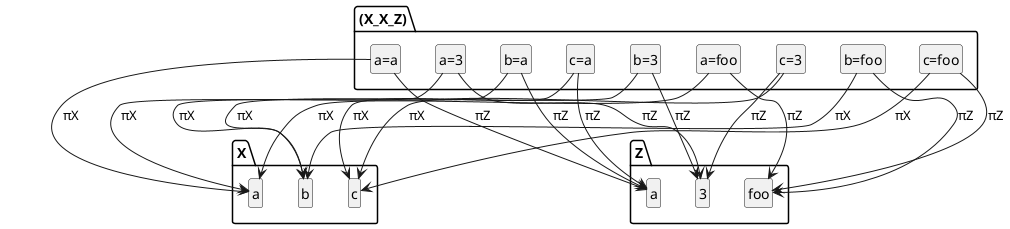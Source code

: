 @startuml
skinparam shadowing false
hide members
hide circle
class "X.a"
class "X.b"
class "X.c"
class "Z.a"
class "Z.3"
class "Z.foo"

"(X_X_Z).a=a" --> "X.a" : "πX"
"(X_X_Z).a=3" --> "X.a" : "πX"
"(X_X_Z).a=foo" --> "X.a" : "πX"
"(X_X_Z).b=a" --> "X.b" : "πX"
"(X_X_Z).b=3" --> "X.b" : "πX"
"(X_X_Z).b=foo" --> "X.b" : "πX"
"(X_X_Z).c=a" --> "X.c" : "πX"
"(X_X_Z).c=3" --> "X.c" : "πX"
"(X_X_Z).c=foo" --> "X.c" : "πX"
"(X_X_Z).a=a" --> "Z.a" : "πZ"
"(X_X_Z).a=3" --> "Z.3" : "πZ"
"(X_X_Z).a=foo" --> "Z.foo" : "πZ"
"(X_X_Z).b=a" --> "Z.a" : "πZ"
"(X_X_Z).b=3" --> "Z.3" : "πZ"
"(X_X_Z).b=foo" --> "Z.foo" : "πZ"
"(X_X_Z).c=a" --> "Z.a" : "πZ"
"(X_X_Z).c=3" --> "Z.3" : "πZ"
"(X_X_Z).c=foo" --> "Z.foo" : "πZ"
@enduml
